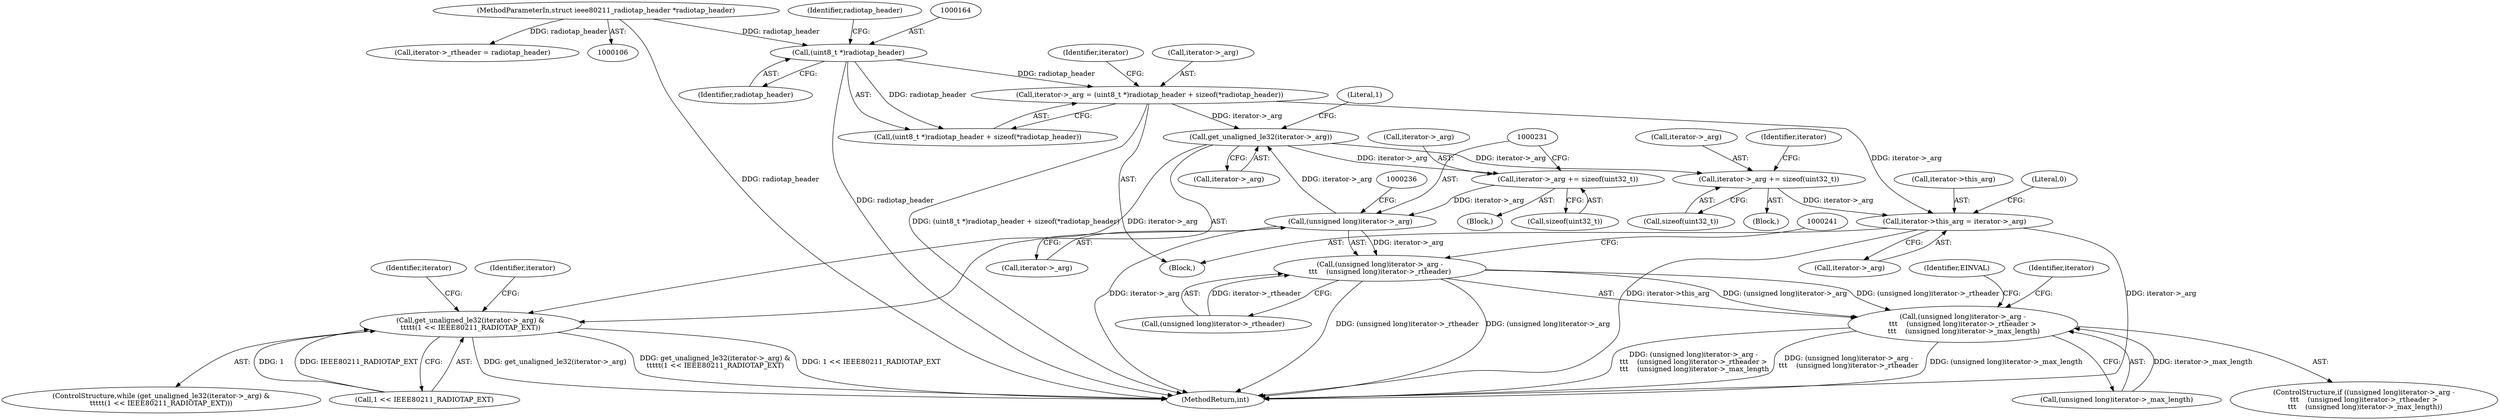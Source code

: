 digraph "0_linux_f5563318ff1bde15b10e736e97ffce13be08bc1a@integer" {
"1000158" [label="(Call,iterator->_arg = (uint8_t *)radiotap_header + sizeof(*radiotap_header))"];
"1000163" [label="(Call,(uint8_t *)radiotap_header)"];
"1000108" [label="(MethodParameterIn,struct ieee80211_radiotap_header *radiotap_header)"];
"1000213" [label="(Call,get_unaligned_le32(iterator->_arg))"];
"1000212" [label="(Call,get_unaligned_le32(iterator->_arg) &\n\t\t\t\t\t(1 << IEEE80211_RADIOTAP_EXT))"];
"1000221" [label="(Call,iterator->_arg += sizeof(uint32_t))"];
"1000230" [label="(Call,(unsigned long)iterator->_arg)"];
"1000229" [label="(Call,(unsigned long)iterator->_arg -\n\t\t\t    (unsigned long)iterator->_rtheader)"];
"1000228" [label="(Call,(unsigned long)iterator->_arg -\n\t\t\t    (unsigned long)iterator->_rtheader >\n \t\t\t    (unsigned long)iterator->_max_length)"];
"1000248" [label="(Call,iterator->_arg += sizeof(uint32_t))"];
"1000254" [label="(Call,iterator->this_arg = iterator->_arg)"];
"1000227" [label="(ControlStructure,if ((unsigned long)iterator->_arg -\n\t\t\t    (unsigned long)iterator->_rtheader >\n \t\t\t    (unsigned long)iterator->_max_length))"];
"1000252" [label="(Call,sizeof(uint32_t))"];
"1000250" [label="(Identifier,iterator)"];
"1000171" [label="(Identifier,iterator)"];
"1000214" [label="(Call,iterator->_arg)"];
"1000258" [label="(Call,iterator->_arg)"];
"1000211" [label="(ControlStructure,while (get_unaligned_le32(iterator->_arg) &\n\t\t\t\t\t(1 << IEEE80211_RADIOTAP_EXT)))"];
"1000162" [label="(Call,(uint8_t *)radiotap_header + sizeof(*radiotap_header))"];
"1000213" [label="(Call,get_unaligned_le32(iterator->_arg))"];
"1000165" [label="(Identifier,radiotap_header)"];
"1000229" [label="(Call,(unsigned long)iterator->_arg -\n\t\t\t    (unsigned long)iterator->_rtheader)"];
"1000254" [label="(Call,iterator->this_arg = iterator->_arg)"];
"1000232" [label="(Call,iterator->_arg)"];
"1000212" [label="(Call,get_unaligned_le32(iterator->_arg) &\n\t\t\t\t\t(1 << IEEE80211_RADIOTAP_EXT))"];
"1000210" [label="(Block,)"];
"1000218" [label="(Literal,1)"];
"1000223" [label="(Identifier,iterator)"];
"1000228" [label="(Call,(unsigned long)iterator->_arg -\n\t\t\t    (unsigned long)iterator->_rtheader >\n \t\t\t    (unsigned long)iterator->_max_length)"];
"1000159" [label="(Call,iterator->_arg)"];
"1000163" [label="(Call,(uint8_t *)radiotap_header)"];
"1000255" [label="(Call,iterator->this_arg)"];
"1000262" [label="(Literal,0)"];
"1000249" [label="(Call,iterator->_arg)"];
"1000221" [label="(Call,iterator->_arg += sizeof(uint32_t))"];
"1000247" [label="(Identifier,EINVAL)"];
"1000263" [label="(MethodReturn,int)"];
"1000158" [label="(Call,iterator->_arg = (uint8_t *)radiotap_header + sizeof(*radiotap_header))"];
"1000220" [label="(Block,)"];
"1000222" [label="(Call,iterator->_arg)"];
"1000256" [label="(Identifier,iterator)"];
"1000111" [label="(Block,)"];
"1000225" [label="(Call,sizeof(uint32_t))"];
"1000230" [label="(Call,(unsigned long)iterator->_arg)"];
"1000240" [label="(Call,(unsigned long)iterator->_max_length)"];
"1000108" [label="(MethodParameterIn,struct ieee80211_radiotap_header *radiotap_header)"];
"1000215" [label="(Identifier,iterator)"];
"1000235" [label="(Call,(unsigned long)iterator->_rtheader)"];
"1000168" [label="(Identifier,radiotap_header)"];
"1000217" [label="(Call,1 << IEEE80211_RADIOTAP_EXT)"];
"1000248" [label="(Call,iterator->_arg += sizeof(uint32_t))"];
"1000130" [label="(Call,iterator->_rtheader = radiotap_header)"];
"1000158" -> "1000111"  [label="AST: "];
"1000158" -> "1000162"  [label="CFG: "];
"1000159" -> "1000158"  [label="AST: "];
"1000162" -> "1000158"  [label="AST: "];
"1000171" -> "1000158"  [label="CFG: "];
"1000158" -> "1000263"  [label="DDG: (uint8_t *)radiotap_header + sizeof(*radiotap_header)"];
"1000163" -> "1000158"  [label="DDG: radiotap_header"];
"1000158" -> "1000213"  [label="DDG: iterator->_arg"];
"1000158" -> "1000254"  [label="DDG: iterator->_arg"];
"1000163" -> "1000162"  [label="AST: "];
"1000163" -> "1000165"  [label="CFG: "];
"1000164" -> "1000163"  [label="AST: "];
"1000165" -> "1000163"  [label="AST: "];
"1000168" -> "1000163"  [label="CFG: "];
"1000163" -> "1000263"  [label="DDG: radiotap_header"];
"1000163" -> "1000162"  [label="DDG: radiotap_header"];
"1000108" -> "1000163"  [label="DDG: radiotap_header"];
"1000108" -> "1000106"  [label="AST: "];
"1000108" -> "1000263"  [label="DDG: radiotap_header"];
"1000108" -> "1000130"  [label="DDG: radiotap_header"];
"1000213" -> "1000212"  [label="AST: "];
"1000213" -> "1000214"  [label="CFG: "];
"1000214" -> "1000213"  [label="AST: "];
"1000218" -> "1000213"  [label="CFG: "];
"1000213" -> "1000212"  [label="DDG: iterator->_arg"];
"1000230" -> "1000213"  [label="DDG: iterator->_arg"];
"1000213" -> "1000221"  [label="DDG: iterator->_arg"];
"1000213" -> "1000248"  [label="DDG: iterator->_arg"];
"1000212" -> "1000211"  [label="AST: "];
"1000212" -> "1000217"  [label="CFG: "];
"1000217" -> "1000212"  [label="AST: "];
"1000223" -> "1000212"  [label="CFG: "];
"1000250" -> "1000212"  [label="CFG: "];
"1000212" -> "1000263"  [label="DDG: get_unaligned_le32(iterator->_arg) &\n\t\t\t\t\t(1 << IEEE80211_RADIOTAP_EXT)"];
"1000212" -> "1000263"  [label="DDG: 1 << IEEE80211_RADIOTAP_EXT"];
"1000212" -> "1000263"  [label="DDG: get_unaligned_le32(iterator->_arg)"];
"1000217" -> "1000212"  [label="DDG: 1"];
"1000217" -> "1000212"  [label="DDG: IEEE80211_RADIOTAP_EXT"];
"1000221" -> "1000220"  [label="AST: "];
"1000221" -> "1000225"  [label="CFG: "];
"1000222" -> "1000221"  [label="AST: "];
"1000225" -> "1000221"  [label="AST: "];
"1000231" -> "1000221"  [label="CFG: "];
"1000221" -> "1000230"  [label="DDG: iterator->_arg"];
"1000230" -> "1000229"  [label="AST: "];
"1000230" -> "1000232"  [label="CFG: "];
"1000231" -> "1000230"  [label="AST: "];
"1000232" -> "1000230"  [label="AST: "];
"1000236" -> "1000230"  [label="CFG: "];
"1000230" -> "1000263"  [label="DDG: iterator->_arg"];
"1000230" -> "1000229"  [label="DDG: iterator->_arg"];
"1000229" -> "1000228"  [label="AST: "];
"1000229" -> "1000235"  [label="CFG: "];
"1000235" -> "1000229"  [label="AST: "];
"1000241" -> "1000229"  [label="CFG: "];
"1000229" -> "1000263"  [label="DDG: (unsigned long)iterator->_rtheader"];
"1000229" -> "1000263"  [label="DDG: (unsigned long)iterator->_arg"];
"1000229" -> "1000228"  [label="DDG: (unsigned long)iterator->_arg"];
"1000229" -> "1000228"  [label="DDG: (unsigned long)iterator->_rtheader"];
"1000235" -> "1000229"  [label="DDG: iterator->_rtheader"];
"1000228" -> "1000227"  [label="AST: "];
"1000228" -> "1000240"  [label="CFG: "];
"1000240" -> "1000228"  [label="AST: "];
"1000215" -> "1000228"  [label="CFG: "];
"1000247" -> "1000228"  [label="CFG: "];
"1000228" -> "1000263"  [label="DDG: (unsigned long)iterator->_max_length"];
"1000228" -> "1000263"  [label="DDG: (unsigned long)iterator->_arg -\n\t\t\t    (unsigned long)iterator->_rtheader >\n \t\t\t    (unsigned long)iterator->_max_length"];
"1000228" -> "1000263"  [label="DDG: (unsigned long)iterator->_arg -\n\t\t\t    (unsigned long)iterator->_rtheader"];
"1000240" -> "1000228"  [label="DDG: iterator->_max_length"];
"1000248" -> "1000210"  [label="AST: "];
"1000248" -> "1000252"  [label="CFG: "];
"1000249" -> "1000248"  [label="AST: "];
"1000252" -> "1000248"  [label="AST: "];
"1000256" -> "1000248"  [label="CFG: "];
"1000248" -> "1000254"  [label="DDG: iterator->_arg"];
"1000254" -> "1000111"  [label="AST: "];
"1000254" -> "1000258"  [label="CFG: "];
"1000255" -> "1000254"  [label="AST: "];
"1000258" -> "1000254"  [label="AST: "];
"1000262" -> "1000254"  [label="CFG: "];
"1000254" -> "1000263"  [label="DDG: iterator->this_arg"];
"1000254" -> "1000263"  [label="DDG: iterator->_arg"];
}
